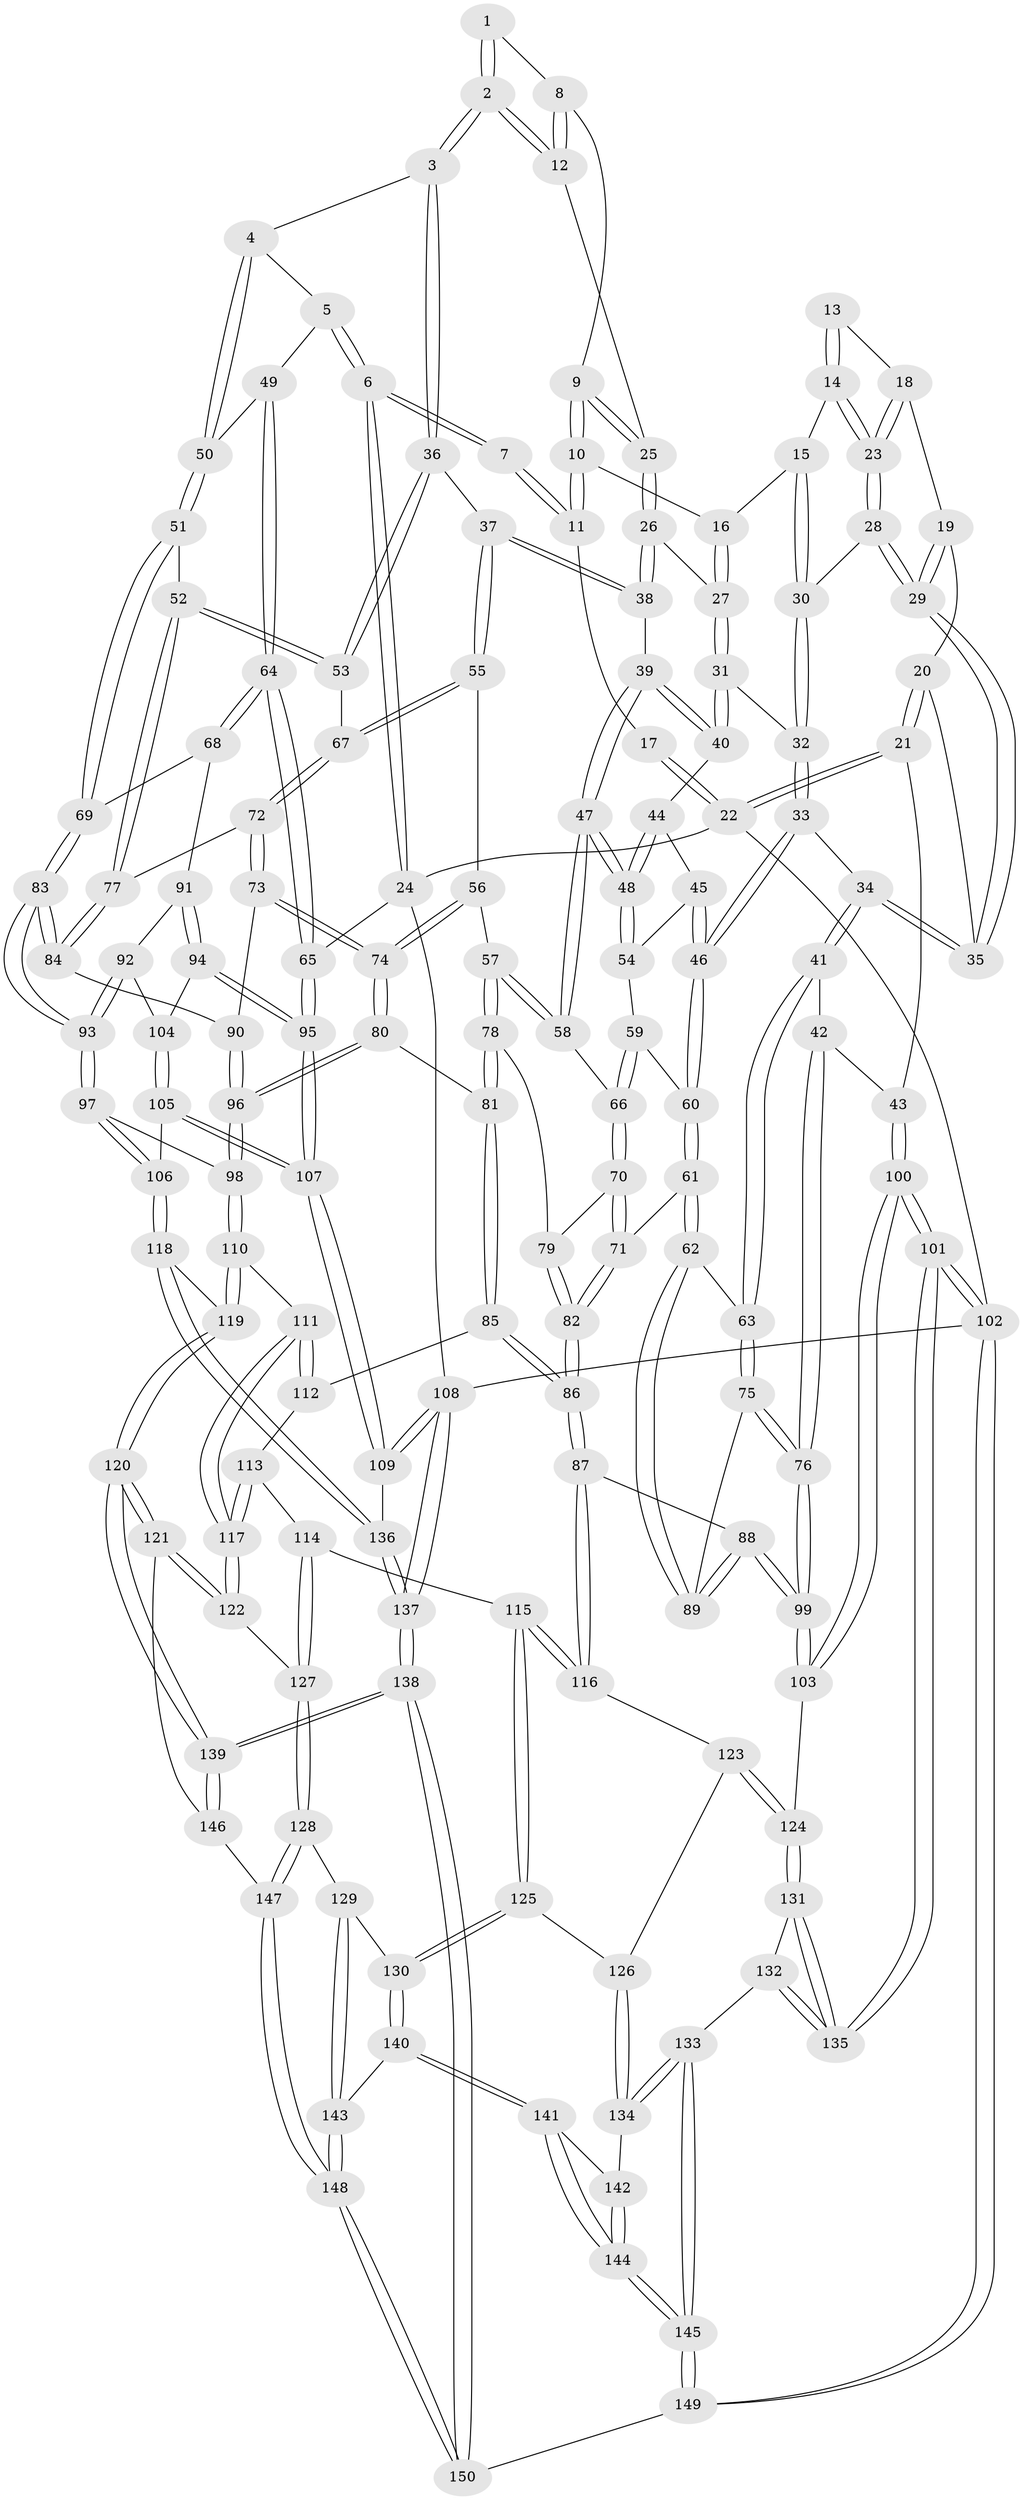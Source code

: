 // Generated by graph-tools (version 1.1) at 2025/01/03/09/25 05:01:03]
// undirected, 150 vertices, 372 edges
graph export_dot {
graph [start="1"]
  node [color=gray90,style=filled];
  1 [pos="+0.6091084972113484+0"];
  2 [pos="+0.7171247630148957+0.16891920890976003"];
  3 [pos="+0.7630500980264583+0.19879528821098655"];
  4 [pos="+0.7812346270388454+0.19178536433235738"];
  5 [pos="+0.9274024965604237+0.08159877403794738"];
  6 [pos="+1+0"];
  7 [pos="+0.6081795985032696+0"];
  8 [pos="+0.6082743336917302+0"];
  9 [pos="+0.5408750066184589+0.10990346472397818"];
  10 [pos="+0.3715505106813862+0"];
  11 [pos="+0.37451978427130445+0"];
  12 [pos="+0.647816097935452+0.12792931924812576"];
  13 [pos="+0.06098335187832892+0"];
  14 [pos="+0.1085139451162578+0.03656261140511463"];
  15 [pos="+0.2884943888577357+0.02327437141191355"];
  16 [pos="+0.3563606230421812+0"];
  17 [pos="+0+0"];
  18 [pos="+0.041419633702620154+0.07636981898032255"];
  19 [pos="+0.03551468352980196+0.09948355186748968"];
  20 [pos="+0+0.1106683657106269"];
  21 [pos="+0+0.09736540957430939"];
  22 [pos="+0+0"];
  23 [pos="+0.1259143568228613+0.10191241573002047"];
  24 [pos="+1+0"];
  25 [pos="+0.5440577759508796+0.1268460432318058"];
  26 [pos="+0.5243565172516245+0.14732861549750012"];
  27 [pos="+0.42036896235668236+0.12836166556121867"];
  28 [pos="+0.1284110853365561+0.11050303938493232"];
  29 [pos="+0.11062379900812427+0.1500091558630013"];
  30 [pos="+0.264213560538641+0.07846409836182587"];
  31 [pos="+0.3730509546557453+0.21426180735283598"];
  32 [pos="+0.2767857336546104+0.17966795644275127"];
  33 [pos="+0.17419280786108207+0.2658192720356173"];
  34 [pos="+0.11416002754669198+0.2586439675651652"];
  35 [pos="+0.10888266766368492+0.16577581835689253"];
  36 [pos="+0.7037926331029255+0.2718226337979901"];
  37 [pos="+0.6019327948193259+0.3130723907251651"];
  38 [pos="+0.5245103101352351+0.27773326574511314"];
  39 [pos="+0.5170675322329574+0.27916196608680416"];
  40 [pos="+0.3743289032235254+0.21701086036565428"];
  41 [pos="+0.014865692258454355+0.32081565611698776"];
  42 [pos="+0+0.3232695977436831"];
  43 [pos="+0+0.3075609840775749"];
  44 [pos="+0.34928117735139935+0.30253534096660856"];
  45 [pos="+0.3018042764904189+0.3203228016651936"];
  46 [pos="+0.23612514599775483+0.33167053007844727"];
  47 [pos="+0.4175599710477318+0.38078688777036995"];
  48 [pos="+0.4049483726267355+0.37036621793379276"];
  49 [pos="+0.9478726021695899+0.348409815635001"];
  50 [pos="+0.8730161312887698+0.39057313856818815"];
  51 [pos="+0.8595946177939918+0.44352987885511364"];
  52 [pos="+0.7762855641279364+0.4430790652710759"];
  53 [pos="+0.7463131865242619+0.3995333445108658"];
  54 [pos="+0.3294548781353882+0.37901321664884735"];
  55 [pos="+0.5907913855399118+0.3820771650550198"];
  56 [pos="+0.5747961259104323+0.4011873555131362"];
  57 [pos="+0.47222844132459957+0.4429931574985073"];
  58 [pos="+0.41792229164139955+0.3876696835673372"];
  59 [pos="+0.3090918071798194+0.4029340536606052"];
  60 [pos="+0.24197761481256191+0.3905115057886137"];
  61 [pos="+0.22006151335301216+0.45857477656895923"];
  62 [pos="+0.21989808615013867+0.4587294326839433"];
  63 [pos="+0.12847661873164196+0.4553603533564925"];
  64 [pos="+1+0.4384591871096572"];
  65 [pos="+1+0.454997184286486"];
  66 [pos="+0.36053384598264876+0.4439240355389174"];
  67 [pos="+0.6473440038985258+0.4492352490450552"];
  68 [pos="+0.8928543708694296+0.47812221122159543"];
  69 [pos="+0.8870352557621719+0.47476109837282016"];
  70 [pos="+0.3571688198721212+0.45409193042596835"];
  71 [pos="+0.3382010959529545+0.4831255480918842"];
  72 [pos="+0.6599267774240023+0.4923599841410722"];
  73 [pos="+0.6539265877349373+0.5082666029563155"];
  74 [pos="+0.5619893839068506+0.5613725677670819"];
  75 [pos="+0.08863352694866547+0.5521199175478537"];
  76 [pos="+0.05165732472275017+0.5954456379839774"];
  77 [pos="+0.7630190565804482+0.4641672086409401"];
  78 [pos="+0.47258177480654806+0.47824365491741344"];
  79 [pos="+0.41443560638099375+0.4863430069356368"];
  80 [pos="+0.5502785696051737+0.5762396628874125"];
  81 [pos="+0.5088764661759182+0.5912807587318714"];
  82 [pos="+0.35909432596130036+0.5869991407387963"];
  83 [pos="+0.7990895426384023+0.5699661420741128"];
  84 [pos="+0.7598931400928356+0.5336722455995586"];
  85 [pos="+0.49343998824955393+0.6088461538093669"];
  86 [pos="+0.3634174874511719+0.6352310499605122"];
  87 [pos="+0.3394842223485223+0.654538387681408"];
  88 [pos="+0.25667356674198477+0.6122911552117697"];
  89 [pos="+0.22626327833219273+0.5465988130522338"];
  90 [pos="+0.7067555352627773+0.5600465259199268"];
  91 [pos="+0.8960514936213069+0.49154116828449085"];
  92 [pos="+0.8922738114392389+0.5881266213509614"];
  93 [pos="+0.8118782337881258+0.6206899965349838"];
  94 [pos="+0.9939185286849485+0.5857534097896013"];
  95 [pos="+1+0.6131205603211611"];
  96 [pos="+0.6912617848461945+0.6491440799424937"];
  97 [pos="+0.8013983347839553+0.6457774799436393"];
  98 [pos="+0.7079532456610115+0.6757819119915598"];
  99 [pos="+0.010248222498782595+0.6803210554507563"];
  100 [pos="+0+0.6824446982027588"];
  101 [pos="+0+1"];
  102 [pos="+0+1"];
  103 [pos="+0.0100151437238378+0.6805498953349375"];
  104 [pos="+0.9157694146672491+0.6037217189324531"];
  105 [pos="+0.9286593615517365+0.7535526781233692"];
  106 [pos="+0.9066363363630768+0.7520834771690714"];
  107 [pos="+1+0.8830525775722403"];
  108 [pos="+1+1"];
  109 [pos="+1+0.9460381098270683"];
  110 [pos="+0.7020075485304578+0.6953205326794241"];
  111 [pos="+0.6331603781457964+0.7257097404525876"];
  112 [pos="+0.5155150916244285+0.658344714889304"];
  113 [pos="+0.517011721785411+0.6976437631835853"];
  114 [pos="+0.4602943459002425+0.7838756514179659"];
  115 [pos="+0.36253137906165434+0.7509506462419572"];
  116 [pos="+0.3340883783396434+0.6895054640368906"];
  117 [pos="+0.5726983603985144+0.8238754402139916"];
  118 [pos="+0.8075776160580318+0.8079789220383851"];
  119 [pos="+0.7445793553968301+0.8051594173582833"];
  120 [pos="+0.6600358002262552+0.9116639533559009"];
  121 [pos="+0.5905873927629539+0.8680573602090539"];
  122 [pos="+0.5688703933560384+0.8519259818092413"];
  123 [pos="+0.25995229221701444+0.7420589645178709"];
  124 [pos="+0.03723063548737167+0.7108607485546612"];
  125 [pos="+0.35725869928974374+0.8595339140144431"];
  126 [pos="+0.22680798948717115+0.8123704402067425"];
  127 [pos="+0.5267265262848915+0.8569352322629599"];
  128 [pos="+0.48694039185709365+0.88544627485647"];
  129 [pos="+0.44262344373611684+0.8840952073726777"];
  130 [pos="+0.35783336841117713+0.8640756018093796"];
  131 [pos="+0.049060199191124136+0.7333187243873549"];
  132 [pos="+0.13122477067080454+0.8696814355625188"];
  133 [pos="+0.1385754349280762+0.8721711482406045"];
  134 [pos="+0.185331313927766+0.862318074054723"];
  135 [pos="+0+1"];
  136 [pos="+0.8272672011500263+0.8702849226661928"];
  137 [pos="+0.7951339749128697+1"];
  138 [pos="+0.7917800197594048+1"];
  139 [pos="+0.7067068377973015+1"];
  140 [pos="+0.32698209000344985+0.9109939912985036"];
  141 [pos="+0.32476403586368635+0.9127207146960776"];
  142 [pos="+0.19438866667747443+0.8670410945510167"];
  143 [pos="+0.40710540987708055+0.964690928542911"];
  144 [pos="+0.28458420415426566+1"];
  145 [pos="+0.24920055096725058+1"];
  146 [pos="+0.5271871184359663+0.9711323397053565"];
  147 [pos="+0.47469054843925096+0.9770437480903785"];
  148 [pos="+0.45146211321617286+1"];
  149 [pos="+0.24986463489745606+1"];
  150 [pos="+0.43996961447106014+1"];
  1 -- 2;
  1 -- 2;
  1 -- 8;
  2 -- 3;
  2 -- 3;
  2 -- 12;
  2 -- 12;
  3 -- 4;
  3 -- 36;
  3 -- 36;
  4 -- 5;
  4 -- 50;
  4 -- 50;
  5 -- 6;
  5 -- 6;
  5 -- 49;
  6 -- 7;
  6 -- 7;
  6 -- 24;
  6 -- 24;
  7 -- 11;
  7 -- 11;
  8 -- 9;
  8 -- 12;
  8 -- 12;
  9 -- 10;
  9 -- 10;
  9 -- 25;
  9 -- 25;
  10 -- 11;
  10 -- 11;
  10 -- 16;
  11 -- 17;
  12 -- 25;
  13 -- 14;
  13 -- 14;
  13 -- 18;
  14 -- 15;
  14 -- 23;
  14 -- 23;
  15 -- 16;
  15 -- 30;
  15 -- 30;
  16 -- 27;
  16 -- 27;
  17 -- 22;
  17 -- 22;
  18 -- 19;
  18 -- 23;
  18 -- 23;
  19 -- 20;
  19 -- 29;
  19 -- 29;
  20 -- 21;
  20 -- 21;
  20 -- 35;
  21 -- 22;
  21 -- 22;
  21 -- 43;
  22 -- 24;
  22 -- 102;
  23 -- 28;
  23 -- 28;
  24 -- 65;
  24 -- 108;
  25 -- 26;
  25 -- 26;
  26 -- 27;
  26 -- 38;
  26 -- 38;
  27 -- 31;
  27 -- 31;
  28 -- 29;
  28 -- 29;
  28 -- 30;
  29 -- 35;
  29 -- 35;
  30 -- 32;
  30 -- 32;
  31 -- 32;
  31 -- 40;
  31 -- 40;
  32 -- 33;
  32 -- 33;
  33 -- 34;
  33 -- 46;
  33 -- 46;
  34 -- 35;
  34 -- 35;
  34 -- 41;
  34 -- 41;
  36 -- 37;
  36 -- 53;
  36 -- 53;
  37 -- 38;
  37 -- 38;
  37 -- 55;
  37 -- 55;
  38 -- 39;
  39 -- 40;
  39 -- 40;
  39 -- 47;
  39 -- 47;
  40 -- 44;
  41 -- 42;
  41 -- 63;
  41 -- 63;
  42 -- 43;
  42 -- 76;
  42 -- 76;
  43 -- 100;
  43 -- 100;
  44 -- 45;
  44 -- 48;
  44 -- 48;
  45 -- 46;
  45 -- 46;
  45 -- 54;
  46 -- 60;
  46 -- 60;
  47 -- 48;
  47 -- 48;
  47 -- 58;
  47 -- 58;
  48 -- 54;
  48 -- 54;
  49 -- 50;
  49 -- 64;
  49 -- 64;
  50 -- 51;
  50 -- 51;
  51 -- 52;
  51 -- 69;
  51 -- 69;
  52 -- 53;
  52 -- 53;
  52 -- 77;
  52 -- 77;
  53 -- 67;
  54 -- 59;
  55 -- 56;
  55 -- 67;
  55 -- 67;
  56 -- 57;
  56 -- 74;
  56 -- 74;
  57 -- 58;
  57 -- 58;
  57 -- 78;
  57 -- 78;
  58 -- 66;
  59 -- 60;
  59 -- 66;
  59 -- 66;
  60 -- 61;
  60 -- 61;
  61 -- 62;
  61 -- 62;
  61 -- 71;
  62 -- 63;
  62 -- 89;
  62 -- 89;
  63 -- 75;
  63 -- 75;
  64 -- 65;
  64 -- 65;
  64 -- 68;
  64 -- 68;
  65 -- 95;
  65 -- 95;
  66 -- 70;
  66 -- 70;
  67 -- 72;
  67 -- 72;
  68 -- 69;
  68 -- 91;
  69 -- 83;
  69 -- 83;
  70 -- 71;
  70 -- 71;
  70 -- 79;
  71 -- 82;
  71 -- 82;
  72 -- 73;
  72 -- 73;
  72 -- 77;
  73 -- 74;
  73 -- 74;
  73 -- 90;
  74 -- 80;
  74 -- 80;
  75 -- 76;
  75 -- 76;
  75 -- 89;
  76 -- 99;
  76 -- 99;
  77 -- 84;
  77 -- 84;
  78 -- 79;
  78 -- 81;
  78 -- 81;
  79 -- 82;
  79 -- 82;
  80 -- 81;
  80 -- 96;
  80 -- 96;
  81 -- 85;
  81 -- 85;
  82 -- 86;
  82 -- 86;
  83 -- 84;
  83 -- 84;
  83 -- 93;
  83 -- 93;
  84 -- 90;
  85 -- 86;
  85 -- 86;
  85 -- 112;
  86 -- 87;
  86 -- 87;
  87 -- 88;
  87 -- 116;
  87 -- 116;
  88 -- 89;
  88 -- 89;
  88 -- 99;
  88 -- 99;
  90 -- 96;
  90 -- 96;
  91 -- 92;
  91 -- 94;
  91 -- 94;
  92 -- 93;
  92 -- 93;
  92 -- 104;
  93 -- 97;
  93 -- 97;
  94 -- 95;
  94 -- 95;
  94 -- 104;
  95 -- 107;
  95 -- 107;
  96 -- 98;
  96 -- 98;
  97 -- 98;
  97 -- 106;
  97 -- 106;
  98 -- 110;
  98 -- 110;
  99 -- 103;
  99 -- 103;
  100 -- 101;
  100 -- 101;
  100 -- 103;
  100 -- 103;
  101 -- 102;
  101 -- 102;
  101 -- 135;
  101 -- 135;
  102 -- 149;
  102 -- 149;
  102 -- 108;
  103 -- 124;
  104 -- 105;
  104 -- 105;
  105 -- 106;
  105 -- 107;
  105 -- 107;
  106 -- 118;
  106 -- 118;
  107 -- 109;
  107 -- 109;
  108 -- 109;
  108 -- 109;
  108 -- 137;
  108 -- 137;
  109 -- 136;
  110 -- 111;
  110 -- 119;
  110 -- 119;
  111 -- 112;
  111 -- 112;
  111 -- 117;
  111 -- 117;
  112 -- 113;
  113 -- 114;
  113 -- 117;
  113 -- 117;
  114 -- 115;
  114 -- 127;
  114 -- 127;
  115 -- 116;
  115 -- 116;
  115 -- 125;
  115 -- 125;
  116 -- 123;
  117 -- 122;
  117 -- 122;
  118 -- 119;
  118 -- 136;
  118 -- 136;
  119 -- 120;
  119 -- 120;
  120 -- 121;
  120 -- 121;
  120 -- 139;
  120 -- 139;
  121 -- 122;
  121 -- 122;
  121 -- 146;
  122 -- 127;
  123 -- 124;
  123 -- 124;
  123 -- 126;
  124 -- 131;
  124 -- 131;
  125 -- 126;
  125 -- 130;
  125 -- 130;
  126 -- 134;
  126 -- 134;
  127 -- 128;
  127 -- 128;
  128 -- 129;
  128 -- 147;
  128 -- 147;
  129 -- 130;
  129 -- 143;
  129 -- 143;
  130 -- 140;
  130 -- 140;
  131 -- 132;
  131 -- 135;
  131 -- 135;
  132 -- 133;
  132 -- 135;
  132 -- 135;
  133 -- 134;
  133 -- 134;
  133 -- 145;
  133 -- 145;
  134 -- 142;
  136 -- 137;
  136 -- 137;
  137 -- 138;
  137 -- 138;
  138 -- 139;
  138 -- 139;
  138 -- 150;
  138 -- 150;
  139 -- 146;
  139 -- 146;
  140 -- 141;
  140 -- 141;
  140 -- 143;
  141 -- 142;
  141 -- 144;
  141 -- 144;
  142 -- 144;
  142 -- 144;
  143 -- 148;
  143 -- 148;
  144 -- 145;
  144 -- 145;
  145 -- 149;
  145 -- 149;
  146 -- 147;
  147 -- 148;
  147 -- 148;
  148 -- 150;
  148 -- 150;
  149 -- 150;
}
